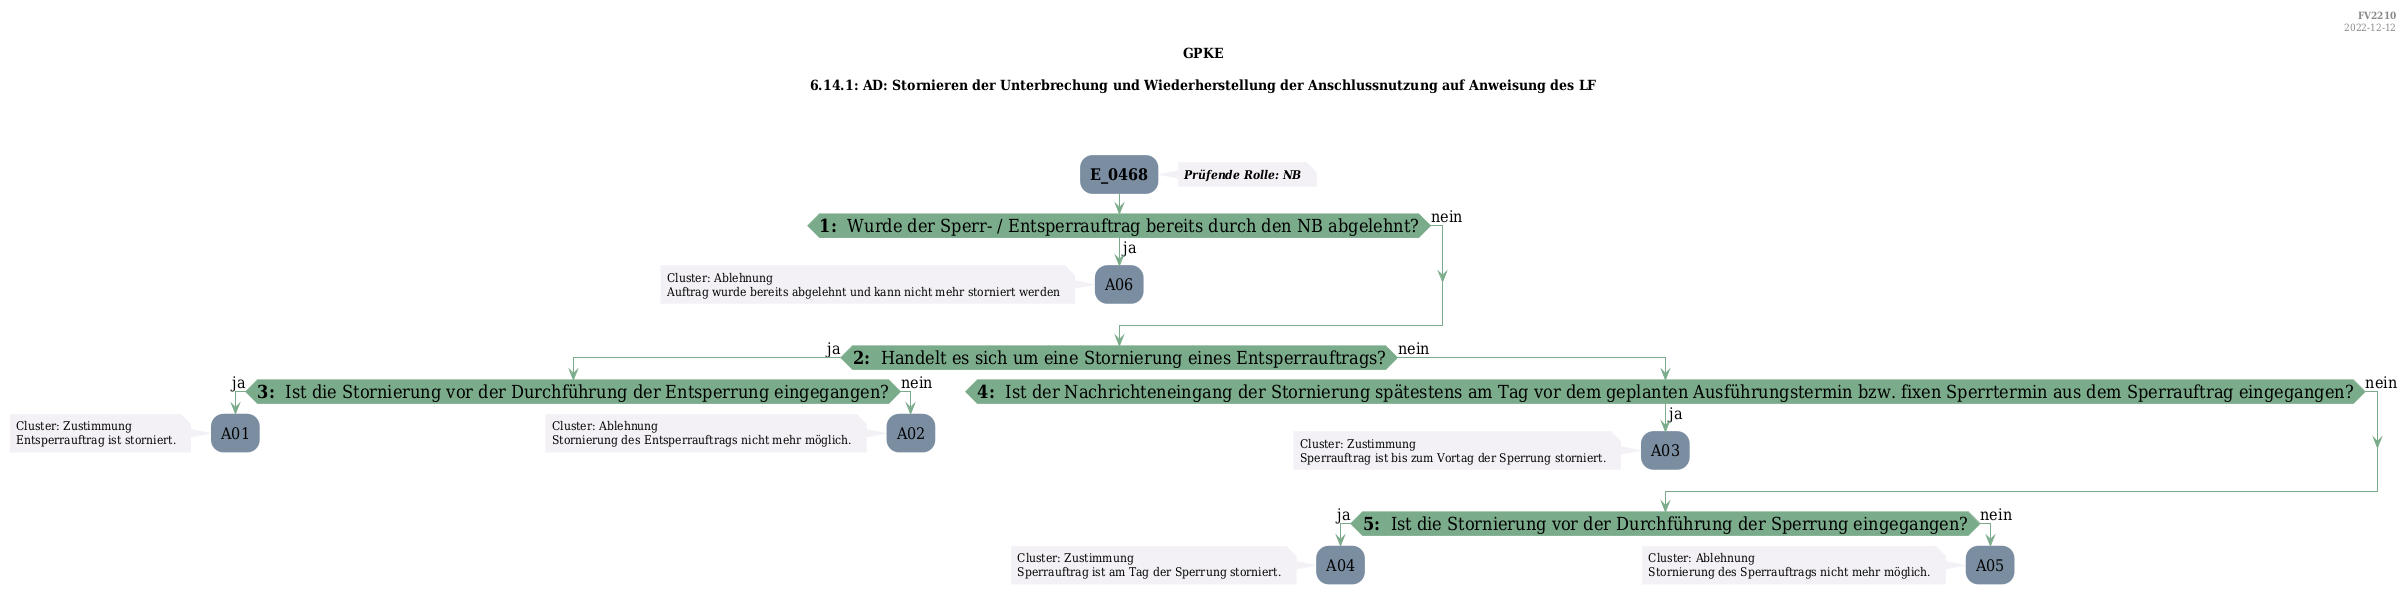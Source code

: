 @startuml
skinparam Shadowing false
skinparam NoteBorderColor #f3f1f6
skinparam NoteBackgroundColor #f3f1f6
skinparam NoteFontSize 12
skinparam ActivityBorderColor none
skinparam ActivityBackgroundColor #7a8da1
skinparam ActivityFontSize 16
skinparam ArrowColor #7aab8a
skinparam ArrowFontSize 16
skinparam ActivityDiamondBackgroundColor #7aab8a
skinparam ActivityDiamondBorderColor #7aab8a
skinparam ActivityDiamondFontSize 18
skinparam defaultFontName DejaVu Serif Condensed
skinparam ActivityEndColor #669580

header
<b>FV2210
2022-12-12
endheader

title
GPKE

6.14.1: AD: Stornieren der Unterbrechung und Wiederherstellung der Anschlussnutzung auf Anweisung des LF



end title
:<b>E_0468</b>;
note right
<b><i>Prüfende Rolle: NB
end note

if (<b>1: </b> Wurde der Sperr- / Entsperrauftrag bereits durch den NB abgelehnt?) then (ja)
    :A06;
    note left
        Cluster: Ablehnung
        Auftrag wurde bereits abgelehnt und kann nicht mehr storniert werden
    endnote
    kill;
else (nein)
endif
if (<b>2: </b> Handelt es sich um eine Stornierung eines Entsperrauftrags?) then (ja)
    if (<b>3: </b> Ist die Stornierung vor der Durchführung der Entsperrung eingegangen?) then (ja)
        :A01;
        note left
            Cluster: Zustimmung
            Entsperrauftrag ist storniert.
        endnote
        kill;
    else (nein)
        :A02;
        note left
            Cluster: Ablehnung
            Stornierung des Entsperrauftrags nicht mehr möglich.
        endnote
        kill;
    endif
else (nein)
    if (<b>4: </b> Ist der Nachrichteneingang der Stornierung spätestens am Tag vor dem geplanten Ausführungstermin bzw. fixen Sperrtermin aus dem Sperrauftrag eingegangen?) then (ja)
        :A03;
        note left
            Cluster: Zustimmung
            Sperrauftrag ist bis zum Vortag der Sperrung storniert.
        endnote
        kill;
    else (nein)
    endif
    if (<b>5: </b> Ist die Stornierung vor der Durchführung der Sperrung eingegangen?) then (ja)
        :A04;
        note left
            Cluster: Zustimmung
            Sperrauftrag ist am Tag der Sperrung storniert.
        endnote
        kill;
    else (nein)
        :A05;
        note left
            Cluster: Ablehnung
            Stornierung des Sperrauftrags nicht mehr möglich.
        endnote
        kill;
    endif
endif

@enduml
